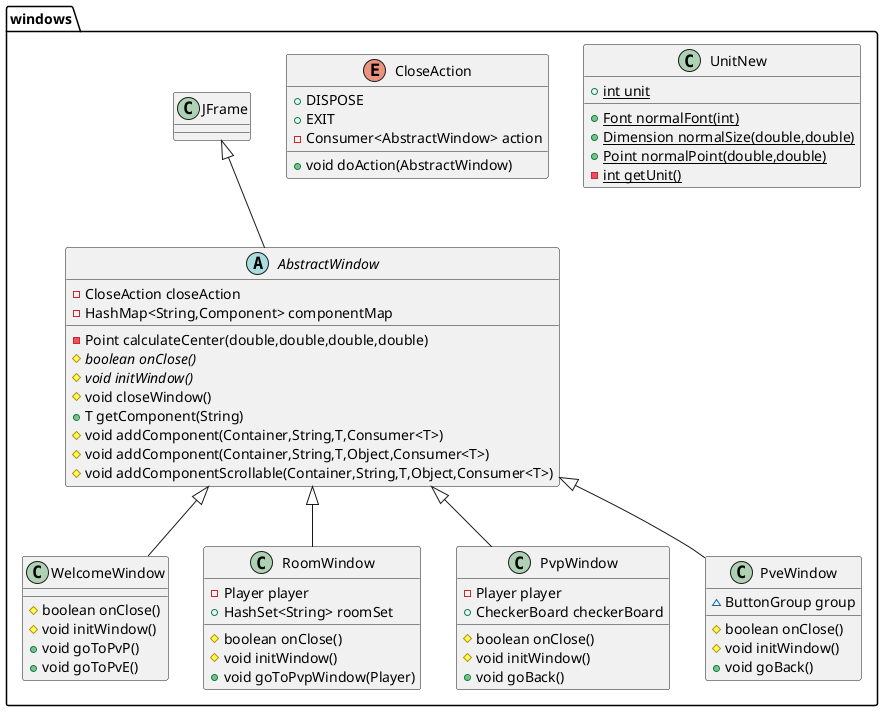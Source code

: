 @startuml
class windows.WelcomeWindow {
# boolean onClose()
# void initWindow()
+ void goToPvP()
+ void goToPvE()
}
class windows.RoomWindow {
- Player player
+ HashSet<String> roomSet
# boolean onClose()
# void initWindow()
+ void goToPvpWindow(Player)
}
class windows.UnitNew {
+ {static} int unit
+ {static} Font normalFont(int)
+ {static} Dimension normalSize(double,double)
+ {static} Point normalPoint(double,double)
- {static} int getUnit()
}
abstract class windows.AbstractWindow {
- CloseAction closeAction
- HashMap<String,Component> componentMap
- Point calculateCenter(double,double,double,double)
# {abstract}boolean onClose()
# {abstract}void initWindow()
# void closeWindow()
+ T getComponent(String)
# void addComponent(Container,String,T,Consumer<T>)
# void addComponent(Container,String,T,Object,Consumer<T>)
# void addComponentScrollable(Container,String,T,Object,Consumer<T>)
}
class windows.PvpWindow {
- Player player
+ CheckerBoard checkerBoard
# boolean onClose()
# void initWindow()
+ void goBack()
}
class windows.PveWindow {
~ ButtonGroup group
# boolean onClose()
# void initWindow()
+ void goBack()
}
enum windows.CloseAction {
+  DISPOSE
+  EXIT
- Consumer<AbstractWindow> action
+ void doAction(AbstractWindow)
}


windows.AbstractWindow <|-- windows.WelcomeWindow
windows.AbstractWindow <|-- windows.RoomWindow
windows.JFrame <|-- windows.AbstractWindow
windows.AbstractWindow <|-- windows.PvpWindow
windows.AbstractWindow <|-- windows.PveWindow
@enduml